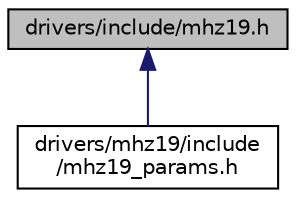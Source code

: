 digraph "drivers/include/mhz19.h"
{
 // LATEX_PDF_SIZE
  edge [fontname="Helvetica",fontsize="10",labelfontname="Helvetica",labelfontsize="10"];
  node [fontname="Helvetica",fontsize="10",shape=record];
  Node1 [label="drivers/include/mhz19.h",height=0.2,width=0.4,color="black", fillcolor="grey75", style="filled", fontcolor="black",tooltip="Interface definition for the MH-Z19 CO2 sensor driver."];
  Node1 -> Node2 [dir="back",color="midnightblue",fontsize="10",style="solid",fontname="Helvetica"];
  Node2 [label="drivers/mhz19/include\l/mhz19_params.h",height=0.2,width=0.4,color="black", fillcolor="white", style="filled",URL="$mhz19__params_8h.html",tooltip="Default configuration for MH-Z19."];
}
